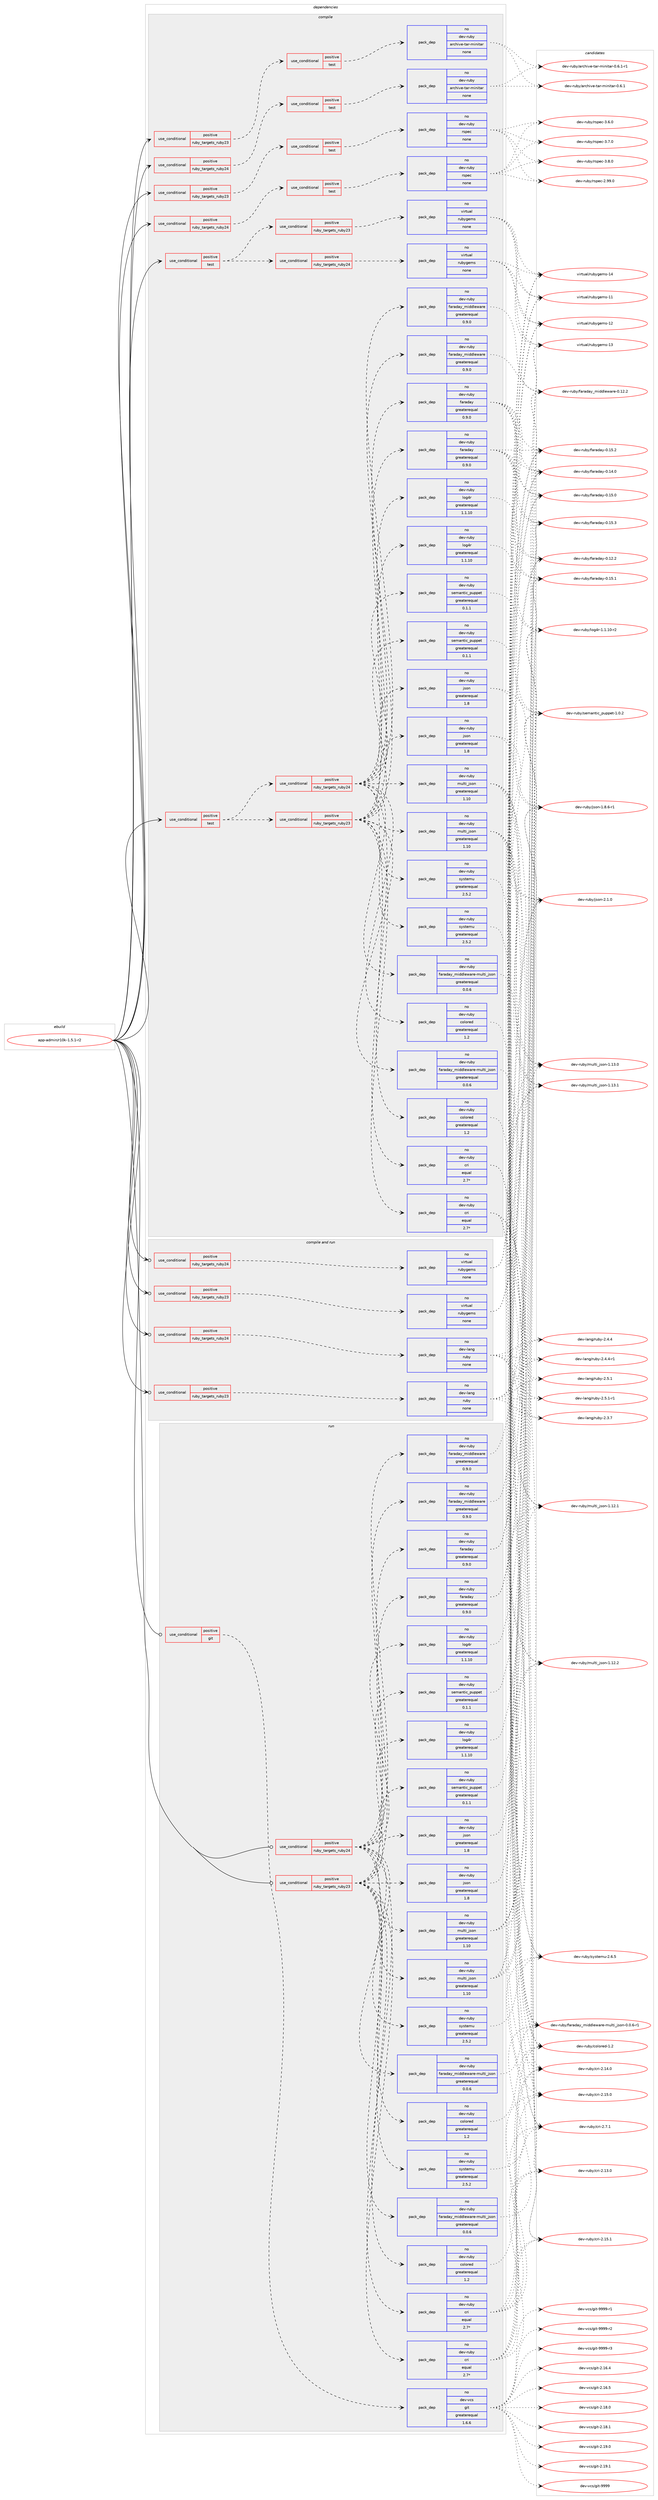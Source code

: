 digraph prolog {

# *************
# Graph options
# *************

newrank=true;
concentrate=true;
compound=true;
graph [rankdir=LR,fontname=Helvetica,fontsize=10,ranksep=1.5];#, ranksep=2.5, nodesep=0.2];
edge  [arrowhead=vee];
node  [fontname=Helvetica,fontsize=10];

# **********
# The ebuild
# **********

subgraph cluster_leftcol {
color=gray;
rank=same;
label=<<i>ebuild</i>>;
id [label="app-admin/r10k-1.5.1-r2", color=red, width=4, href="../app-admin/r10k-1.5.1-r2.svg"];
}

# ****************
# The dependencies
# ****************

subgraph cluster_midcol {
color=gray;
label=<<i>dependencies</i>>;
subgraph cluster_compile {
fillcolor="#eeeeee";
style=filled;
label=<<i>compile</i>>;
subgraph cond671 {
dependency2697 [label=<<TABLE BORDER="0" CELLBORDER="1" CELLSPACING="0" CELLPADDING="4"><TR><TD ROWSPAN="3" CELLPADDING="10">use_conditional</TD></TR><TR><TD>positive</TD></TR><TR><TD>ruby_targets_ruby23</TD></TR></TABLE>>, shape=none, color=red];
subgraph cond672 {
dependency2698 [label=<<TABLE BORDER="0" CELLBORDER="1" CELLSPACING="0" CELLPADDING="4"><TR><TD ROWSPAN="3" CELLPADDING="10">use_conditional</TD></TR><TR><TD>positive</TD></TR><TR><TD>test</TD></TR></TABLE>>, shape=none, color=red];
subgraph pack1952 {
dependency2699 [label=<<TABLE BORDER="0" CELLBORDER="1" CELLSPACING="0" CELLPADDING="4" WIDTH="220"><TR><TD ROWSPAN="6" CELLPADDING="30">pack_dep</TD></TR><TR><TD WIDTH="110">no</TD></TR><TR><TD>dev-ruby</TD></TR><TR><TD>archive-tar-minitar</TD></TR><TR><TD>none</TD></TR><TR><TD></TD></TR></TABLE>>, shape=none, color=blue];
}
dependency2698:e -> dependency2699:w [weight=20,style="dashed",arrowhead="vee"];
}
dependency2697:e -> dependency2698:w [weight=20,style="dashed",arrowhead="vee"];
}
id:e -> dependency2697:w [weight=20,style="solid",arrowhead="vee"];
subgraph cond673 {
dependency2700 [label=<<TABLE BORDER="0" CELLBORDER="1" CELLSPACING="0" CELLPADDING="4"><TR><TD ROWSPAN="3" CELLPADDING="10">use_conditional</TD></TR><TR><TD>positive</TD></TR><TR><TD>ruby_targets_ruby23</TD></TR></TABLE>>, shape=none, color=red];
subgraph cond674 {
dependency2701 [label=<<TABLE BORDER="0" CELLBORDER="1" CELLSPACING="0" CELLPADDING="4"><TR><TD ROWSPAN="3" CELLPADDING="10">use_conditional</TD></TR><TR><TD>positive</TD></TR><TR><TD>test</TD></TR></TABLE>>, shape=none, color=red];
subgraph pack1953 {
dependency2702 [label=<<TABLE BORDER="0" CELLBORDER="1" CELLSPACING="0" CELLPADDING="4" WIDTH="220"><TR><TD ROWSPAN="6" CELLPADDING="30">pack_dep</TD></TR><TR><TD WIDTH="110">no</TD></TR><TR><TD>dev-ruby</TD></TR><TR><TD>rspec</TD></TR><TR><TD>none</TD></TR><TR><TD></TD></TR></TABLE>>, shape=none, color=blue];
}
dependency2701:e -> dependency2702:w [weight=20,style="dashed",arrowhead="vee"];
}
dependency2700:e -> dependency2701:w [weight=20,style="dashed",arrowhead="vee"];
}
id:e -> dependency2700:w [weight=20,style="solid",arrowhead="vee"];
subgraph cond675 {
dependency2703 [label=<<TABLE BORDER="0" CELLBORDER="1" CELLSPACING="0" CELLPADDING="4"><TR><TD ROWSPAN="3" CELLPADDING="10">use_conditional</TD></TR><TR><TD>positive</TD></TR><TR><TD>ruby_targets_ruby24</TD></TR></TABLE>>, shape=none, color=red];
subgraph cond676 {
dependency2704 [label=<<TABLE BORDER="0" CELLBORDER="1" CELLSPACING="0" CELLPADDING="4"><TR><TD ROWSPAN="3" CELLPADDING="10">use_conditional</TD></TR><TR><TD>positive</TD></TR><TR><TD>test</TD></TR></TABLE>>, shape=none, color=red];
subgraph pack1954 {
dependency2705 [label=<<TABLE BORDER="0" CELLBORDER="1" CELLSPACING="0" CELLPADDING="4" WIDTH="220"><TR><TD ROWSPAN="6" CELLPADDING="30">pack_dep</TD></TR><TR><TD WIDTH="110">no</TD></TR><TR><TD>dev-ruby</TD></TR><TR><TD>archive-tar-minitar</TD></TR><TR><TD>none</TD></TR><TR><TD></TD></TR></TABLE>>, shape=none, color=blue];
}
dependency2704:e -> dependency2705:w [weight=20,style="dashed",arrowhead="vee"];
}
dependency2703:e -> dependency2704:w [weight=20,style="dashed",arrowhead="vee"];
}
id:e -> dependency2703:w [weight=20,style="solid",arrowhead="vee"];
subgraph cond677 {
dependency2706 [label=<<TABLE BORDER="0" CELLBORDER="1" CELLSPACING="0" CELLPADDING="4"><TR><TD ROWSPAN="3" CELLPADDING="10">use_conditional</TD></TR><TR><TD>positive</TD></TR><TR><TD>ruby_targets_ruby24</TD></TR></TABLE>>, shape=none, color=red];
subgraph cond678 {
dependency2707 [label=<<TABLE BORDER="0" CELLBORDER="1" CELLSPACING="0" CELLPADDING="4"><TR><TD ROWSPAN="3" CELLPADDING="10">use_conditional</TD></TR><TR><TD>positive</TD></TR><TR><TD>test</TD></TR></TABLE>>, shape=none, color=red];
subgraph pack1955 {
dependency2708 [label=<<TABLE BORDER="0" CELLBORDER="1" CELLSPACING="0" CELLPADDING="4" WIDTH="220"><TR><TD ROWSPAN="6" CELLPADDING="30">pack_dep</TD></TR><TR><TD WIDTH="110">no</TD></TR><TR><TD>dev-ruby</TD></TR><TR><TD>rspec</TD></TR><TR><TD>none</TD></TR><TR><TD></TD></TR></TABLE>>, shape=none, color=blue];
}
dependency2707:e -> dependency2708:w [weight=20,style="dashed",arrowhead="vee"];
}
dependency2706:e -> dependency2707:w [weight=20,style="dashed",arrowhead="vee"];
}
id:e -> dependency2706:w [weight=20,style="solid",arrowhead="vee"];
subgraph cond679 {
dependency2709 [label=<<TABLE BORDER="0" CELLBORDER="1" CELLSPACING="0" CELLPADDING="4"><TR><TD ROWSPAN="3" CELLPADDING="10">use_conditional</TD></TR><TR><TD>positive</TD></TR><TR><TD>test</TD></TR></TABLE>>, shape=none, color=red];
subgraph cond680 {
dependency2710 [label=<<TABLE BORDER="0" CELLBORDER="1" CELLSPACING="0" CELLPADDING="4"><TR><TD ROWSPAN="3" CELLPADDING="10">use_conditional</TD></TR><TR><TD>positive</TD></TR><TR><TD>ruby_targets_ruby23</TD></TR></TABLE>>, shape=none, color=red];
subgraph pack1956 {
dependency2711 [label=<<TABLE BORDER="0" CELLBORDER="1" CELLSPACING="0" CELLPADDING="4" WIDTH="220"><TR><TD ROWSPAN="6" CELLPADDING="30">pack_dep</TD></TR><TR><TD WIDTH="110">no</TD></TR><TR><TD>dev-ruby</TD></TR><TR><TD>colored</TD></TR><TR><TD>greaterequal</TD></TR><TR><TD>1.2</TD></TR></TABLE>>, shape=none, color=blue];
}
dependency2710:e -> dependency2711:w [weight=20,style="dashed",arrowhead="vee"];
subgraph pack1957 {
dependency2712 [label=<<TABLE BORDER="0" CELLBORDER="1" CELLSPACING="0" CELLPADDING="4" WIDTH="220"><TR><TD ROWSPAN="6" CELLPADDING="30">pack_dep</TD></TR><TR><TD WIDTH="110">no</TD></TR><TR><TD>dev-ruby</TD></TR><TR><TD>cri</TD></TR><TR><TD>equal</TD></TR><TR><TD>2.7*</TD></TR></TABLE>>, shape=none, color=blue];
}
dependency2710:e -> dependency2712:w [weight=20,style="dashed",arrowhead="vee"];
subgraph pack1958 {
dependency2713 [label=<<TABLE BORDER="0" CELLBORDER="1" CELLSPACING="0" CELLPADDING="4" WIDTH="220"><TR><TD ROWSPAN="6" CELLPADDING="30">pack_dep</TD></TR><TR><TD WIDTH="110">no</TD></TR><TR><TD>dev-ruby</TD></TR><TR><TD>systemu</TD></TR><TR><TD>greaterequal</TD></TR><TR><TD>2.5.2</TD></TR></TABLE>>, shape=none, color=blue];
}
dependency2710:e -> dependency2713:w [weight=20,style="dashed",arrowhead="vee"];
subgraph pack1959 {
dependency2714 [label=<<TABLE BORDER="0" CELLBORDER="1" CELLSPACING="0" CELLPADDING="4" WIDTH="220"><TR><TD ROWSPAN="6" CELLPADDING="30">pack_dep</TD></TR><TR><TD WIDTH="110">no</TD></TR><TR><TD>dev-ruby</TD></TR><TR><TD>log4r</TD></TR><TR><TD>greaterequal</TD></TR><TR><TD>1.1.10</TD></TR></TABLE>>, shape=none, color=blue];
}
dependency2710:e -> dependency2714:w [weight=20,style="dashed",arrowhead="vee"];
subgraph pack1960 {
dependency2715 [label=<<TABLE BORDER="0" CELLBORDER="1" CELLSPACING="0" CELLPADDING="4" WIDTH="220"><TR><TD ROWSPAN="6" CELLPADDING="30">pack_dep</TD></TR><TR><TD WIDTH="110">no</TD></TR><TR><TD>dev-ruby</TD></TR><TR><TD>faraday</TD></TR><TR><TD>greaterequal</TD></TR><TR><TD>0.9.0</TD></TR></TABLE>>, shape=none, color=blue];
}
dependency2710:e -> dependency2715:w [weight=20,style="dashed",arrowhead="vee"];
subgraph pack1961 {
dependency2716 [label=<<TABLE BORDER="0" CELLBORDER="1" CELLSPACING="0" CELLPADDING="4" WIDTH="220"><TR><TD ROWSPAN="6" CELLPADDING="30">pack_dep</TD></TR><TR><TD WIDTH="110">no</TD></TR><TR><TD>dev-ruby</TD></TR><TR><TD>faraday_middleware</TD></TR><TR><TD>greaterequal</TD></TR><TR><TD>0.9.0</TD></TR></TABLE>>, shape=none, color=blue];
}
dependency2710:e -> dependency2716:w [weight=20,style="dashed",arrowhead="vee"];
subgraph pack1962 {
dependency2717 [label=<<TABLE BORDER="0" CELLBORDER="1" CELLSPACING="0" CELLPADDING="4" WIDTH="220"><TR><TD ROWSPAN="6" CELLPADDING="30">pack_dep</TD></TR><TR><TD WIDTH="110">no</TD></TR><TR><TD>dev-ruby</TD></TR><TR><TD>faraday_middleware-multi_json</TD></TR><TR><TD>greaterequal</TD></TR><TR><TD>0.0.6</TD></TR></TABLE>>, shape=none, color=blue];
}
dependency2710:e -> dependency2717:w [weight=20,style="dashed",arrowhead="vee"];
subgraph pack1963 {
dependency2718 [label=<<TABLE BORDER="0" CELLBORDER="1" CELLSPACING="0" CELLPADDING="4" WIDTH="220"><TR><TD ROWSPAN="6" CELLPADDING="30">pack_dep</TD></TR><TR><TD WIDTH="110">no</TD></TR><TR><TD>dev-ruby</TD></TR><TR><TD>multi_json</TD></TR><TR><TD>greaterequal</TD></TR><TR><TD>1.10</TD></TR></TABLE>>, shape=none, color=blue];
}
dependency2710:e -> dependency2718:w [weight=20,style="dashed",arrowhead="vee"];
subgraph pack1964 {
dependency2719 [label=<<TABLE BORDER="0" CELLBORDER="1" CELLSPACING="0" CELLPADDING="4" WIDTH="220"><TR><TD ROWSPAN="6" CELLPADDING="30">pack_dep</TD></TR><TR><TD WIDTH="110">no</TD></TR><TR><TD>dev-ruby</TD></TR><TR><TD>semantic_puppet</TD></TR><TR><TD>greaterequal</TD></TR><TR><TD>0.1.1</TD></TR></TABLE>>, shape=none, color=blue];
}
dependency2710:e -> dependency2719:w [weight=20,style="dashed",arrowhead="vee"];
subgraph pack1965 {
dependency2720 [label=<<TABLE BORDER="0" CELLBORDER="1" CELLSPACING="0" CELLPADDING="4" WIDTH="220"><TR><TD ROWSPAN="6" CELLPADDING="30">pack_dep</TD></TR><TR><TD WIDTH="110">no</TD></TR><TR><TD>dev-ruby</TD></TR><TR><TD>json</TD></TR><TR><TD>greaterequal</TD></TR><TR><TD>1.8</TD></TR></TABLE>>, shape=none, color=blue];
}
dependency2710:e -> dependency2720:w [weight=20,style="dashed",arrowhead="vee"];
}
dependency2709:e -> dependency2710:w [weight=20,style="dashed",arrowhead="vee"];
subgraph cond681 {
dependency2721 [label=<<TABLE BORDER="0" CELLBORDER="1" CELLSPACING="0" CELLPADDING="4"><TR><TD ROWSPAN="3" CELLPADDING="10">use_conditional</TD></TR><TR><TD>positive</TD></TR><TR><TD>ruby_targets_ruby24</TD></TR></TABLE>>, shape=none, color=red];
subgraph pack1966 {
dependency2722 [label=<<TABLE BORDER="0" CELLBORDER="1" CELLSPACING="0" CELLPADDING="4" WIDTH="220"><TR><TD ROWSPAN="6" CELLPADDING="30">pack_dep</TD></TR><TR><TD WIDTH="110">no</TD></TR><TR><TD>dev-ruby</TD></TR><TR><TD>colored</TD></TR><TR><TD>greaterequal</TD></TR><TR><TD>1.2</TD></TR></TABLE>>, shape=none, color=blue];
}
dependency2721:e -> dependency2722:w [weight=20,style="dashed",arrowhead="vee"];
subgraph pack1967 {
dependency2723 [label=<<TABLE BORDER="0" CELLBORDER="1" CELLSPACING="0" CELLPADDING="4" WIDTH="220"><TR><TD ROWSPAN="6" CELLPADDING="30">pack_dep</TD></TR><TR><TD WIDTH="110">no</TD></TR><TR><TD>dev-ruby</TD></TR><TR><TD>cri</TD></TR><TR><TD>equal</TD></TR><TR><TD>2.7*</TD></TR></TABLE>>, shape=none, color=blue];
}
dependency2721:e -> dependency2723:w [weight=20,style="dashed",arrowhead="vee"];
subgraph pack1968 {
dependency2724 [label=<<TABLE BORDER="0" CELLBORDER="1" CELLSPACING="0" CELLPADDING="4" WIDTH="220"><TR><TD ROWSPAN="6" CELLPADDING="30">pack_dep</TD></TR><TR><TD WIDTH="110">no</TD></TR><TR><TD>dev-ruby</TD></TR><TR><TD>systemu</TD></TR><TR><TD>greaterequal</TD></TR><TR><TD>2.5.2</TD></TR></TABLE>>, shape=none, color=blue];
}
dependency2721:e -> dependency2724:w [weight=20,style="dashed",arrowhead="vee"];
subgraph pack1969 {
dependency2725 [label=<<TABLE BORDER="0" CELLBORDER="1" CELLSPACING="0" CELLPADDING="4" WIDTH="220"><TR><TD ROWSPAN="6" CELLPADDING="30">pack_dep</TD></TR><TR><TD WIDTH="110">no</TD></TR><TR><TD>dev-ruby</TD></TR><TR><TD>log4r</TD></TR><TR><TD>greaterequal</TD></TR><TR><TD>1.1.10</TD></TR></TABLE>>, shape=none, color=blue];
}
dependency2721:e -> dependency2725:w [weight=20,style="dashed",arrowhead="vee"];
subgraph pack1970 {
dependency2726 [label=<<TABLE BORDER="0" CELLBORDER="1" CELLSPACING="0" CELLPADDING="4" WIDTH="220"><TR><TD ROWSPAN="6" CELLPADDING="30">pack_dep</TD></TR><TR><TD WIDTH="110">no</TD></TR><TR><TD>dev-ruby</TD></TR><TR><TD>faraday</TD></TR><TR><TD>greaterequal</TD></TR><TR><TD>0.9.0</TD></TR></TABLE>>, shape=none, color=blue];
}
dependency2721:e -> dependency2726:w [weight=20,style="dashed",arrowhead="vee"];
subgraph pack1971 {
dependency2727 [label=<<TABLE BORDER="0" CELLBORDER="1" CELLSPACING="0" CELLPADDING="4" WIDTH="220"><TR><TD ROWSPAN="6" CELLPADDING="30">pack_dep</TD></TR><TR><TD WIDTH="110">no</TD></TR><TR><TD>dev-ruby</TD></TR><TR><TD>faraday_middleware</TD></TR><TR><TD>greaterequal</TD></TR><TR><TD>0.9.0</TD></TR></TABLE>>, shape=none, color=blue];
}
dependency2721:e -> dependency2727:w [weight=20,style="dashed",arrowhead="vee"];
subgraph pack1972 {
dependency2728 [label=<<TABLE BORDER="0" CELLBORDER="1" CELLSPACING="0" CELLPADDING="4" WIDTH="220"><TR><TD ROWSPAN="6" CELLPADDING="30">pack_dep</TD></TR><TR><TD WIDTH="110">no</TD></TR><TR><TD>dev-ruby</TD></TR><TR><TD>faraday_middleware-multi_json</TD></TR><TR><TD>greaterequal</TD></TR><TR><TD>0.0.6</TD></TR></TABLE>>, shape=none, color=blue];
}
dependency2721:e -> dependency2728:w [weight=20,style="dashed",arrowhead="vee"];
subgraph pack1973 {
dependency2729 [label=<<TABLE BORDER="0" CELLBORDER="1" CELLSPACING="0" CELLPADDING="4" WIDTH="220"><TR><TD ROWSPAN="6" CELLPADDING="30">pack_dep</TD></TR><TR><TD WIDTH="110">no</TD></TR><TR><TD>dev-ruby</TD></TR><TR><TD>multi_json</TD></TR><TR><TD>greaterequal</TD></TR><TR><TD>1.10</TD></TR></TABLE>>, shape=none, color=blue];
}
dependency2721:e -> dependency2729:w [weight=20,style="dashed",arrowhead="vee"];
subgraph pack1974 {
dependency2730 [label=<<TABLE BORDER="0" CELLBORDER="1" CELLSPACING="0" CELLPADDING="4" WIDTH="220"><TR><TD ROWSPAN="6" CELLPADDING="30">pack_dep</TD></TR><TR><TD WIDTH="110">no</TD></TR><TR><TD>dev-ruby</TD></TR><TR><TD>semantic_puppet</TD></TR><TR><TD>greaterequal</TD></TR><TR><TD>0.1.1</TD></TR></TABLE>>, shape=none, color=blue];
}
dependency2721:e -> dependency2730:w [weight=20,style="dashed",arrowhead="vee"];
subgraph pack1975 {
dependency2731 [label=<<TABLE BORDER="0" CELLBORDER="1" CELLSPACING="0" CELLPADDING="4" WIDTH="220"><TR><TD ROWSPAN="6" CELLPADDING="30">pack_dep</TD></TR><TR><TD WIDTH="110">no</TD></TR><TR><TD>dev-ruby</TD></TR><TR><TD>json</TD></TR><TR><TD>greaterequal</TD></TR><TR><TD>1.8</TD></TR></TABLE>>, shape=none, color=blue];
}
dependency2721:e -> dependency2731:w [weight=20,style="dashed",arrowhead="vee"];
}
dependency2709:e -> dependency2721:w [weight=20,style="dashed",arrowhead="vee"];
}
id:e -> dependency2709:w [weight=20,style="solid",arrowhead="vee"];
subgraph cond682 {
dependency2732 [label=<<TABLE BORDER="0" CELLBORDER="1" CELLSPACING="0" CELLPADDING="4"><TR><TD ROWSPAN="3" CELLPADDING="10">use_conditional</TD></TR><TR><TD>positive</TD></TR><TR><TD>test</TD></TR></TABLE>>, shape=none, color=red];
subgraph cond683 {
dependency2733 [label=<<TABLE BORDER="0" CELLBORDER="1" CELLSPACING="0" CELLPADDING="4"><TR><TD ROWSPAN="3" CELLPADDING="10">use_conditional</TD></TR><TR><TD>positive</TD></TR><TR><TD>ruby_targets_ruby23</TD></TR></TABLE>>, shape=none, color=red];
subgraph pack1976 {
dependency2734 [label=<<TABLE BORDER="0" CELLBORDER="1" CELLSPACING="0" CELLPADDING="4" WIDTH="220"><TR><TD ROWSPAN="6" CELLPADDING="30">pack_dep</TD></TR><TR><TD WIDTH="110">no</TD></TR><TR><TD>virtual</TD></TR><TR><TD>rubygems</TD></TR><TR><TD>none</TD></TR><TR><TD></TD></TR></TABLE>>, shape=none, color=blue];
}
dependency2733:e -> dependency2734:w [weight=20,style="dashed",arrowhead="vee"];
}
dependency2732:e -> dependency2733:w [weight=20,style="dashed",arrowhead="vee"];
subgraph cond684 {
dependency2735 [label=<<TABLE BORDER="0" CELLBORDER="1" CELLSPACING="0" CELLPADDING="4"><TR><TD ROWSPAN="3" CELLPADDING="10">use_conditional</TD></TR><TR><TD>positive</TD></TR><TR><TD>ruby_targets_ruby24</TD></TR></TABLE>>, shape=none, color=red];
subgraph pack1977 {
dependency2736 [label=<<TABLE BORDER="0" CELLBORDER="1" CELLSPACING="0" CELLPADDING="4" WIDTH="220"><TR><TD ROWSPAN="6" CELLPADDING="30">pack_dep</TD></TR><TR><TD WIDTH="110">no</TD></TR><TR><TD>virtual</TD></TR><TR><TD>rubygems</TD></TR><TR><TD>none</TD></TR><TR><TD></TD></TR></TABLE>>, shape=none, color=blue];
}
dependency2735:e -> dependency2736:w [weight=20,style="dashed",arrowhead="vee"];
}
dependency2732:e -> dependency2735:w [weight=20,style="dashed",arrowhead="vee"];
}
id:e -> dependency2732:w [weight=20,style="solid",arrowhead="vee"];
}
subgraph cluster_compileandrun {
fillcolor="#eeeeee";
style=filled;
label=<<i>compile and run</i>>;
subgraph cond685 {
dependency2737 [label=<<TABLE BORDER="0" CELLBORDER="1" CELLSPACING="0" CELLPADDING="4"><TR><TD ROWSPAN="3" CELLPADDING="10">use_conditional</TD></TR><TR><TD>positive</TD></TR><TR><TD>ruby_targets_ruby23</TD></TR></TABLE>>, shape=none, color=red];
subgraph pack1978 {
dependency2738 [label=<<TABLE BORDER="0" CELLBORDER="1" CELLSPACING="0" CELLPADDING="4" WIDTH="220"><TR><TD ROWSPAN="6" CELLPADDING="30">pack_dep</TD></TR><TR><TD WIDTH="110">no</TD></TR><TR><TD>dev-lang</TD></TR><TR><TD>ruby</TD></TR><TR><TD>none</TD></TR><TR><TD></TD></TR></TABLE>>, shape=none, color=blue];
}
dependency2737:e -> dependency2738:w [weight=20,style="dashed",arrowhead="vee"];
}
id:e -> dependency2737:w [weight=20,style="solid",arrowhead="odotvee"];
subgraph cond686 {
dependency2739 [label=<<TABLE BORDER="0" CELLBORDER="1" CELLSPACING="0" CELLPADDING="4"><TR><TD ROWSPAN="3" CELLPADDING="10">use_conditional</TD></TR><TR><TD>positive</TD></TR><TR><TD>ruby_targets_ruby23</TD></TR></TABLE>>, shape=none, color=red];
subgraph pack1979 {
dependency2740 [label=<<TABLE BORDER="0" CELLBORDER="1" CELLSPACING="0" CELLPADDING="4" WIDTH="220"><TR><TD ROWSPAN="6" CELLPADDING="30">pack_dep</TD></TR><TR><TD WIDTH="110">no</TD></TR><TR><TD>virtual</TD></TR><TR><TD>rubygems</TD></TR><TR><TD>none</TD></TR><TR><TD></TD></TR></TABLE>>, shape=none, color=blue];
}
dependency2739:e -> dependency2740:w [weight=20,style="dashed",arrowhead="vee"];
}
id:e -> dependency2739:w [weight=20,style="solid",arrowhead="odotvee"];
subgraph cond687 {
dependency2741 [label=<<TABLE BORDER="0" CELLBORDER="1" CELLSPACING="0" CELLPADDING="4"><TR><TD ROWSPAN="3" CELLPADDING="10">use_conditional</TD></TR><TR><TD>positive</TD></TR><TR><TD>ruby_targets_ruby24</TD></TR></TABLE>>, shape=none, color=red];
subgraph pack1980 {
dependency2742 [label=<<TABLE BORDER="0" CELLBORDER="1" CELLSPACING="0" CELLPADDING="4" WIDTH="220"><TR><TD ROWSPAN="6" CELLPADDING="30">pack_dep</TD></TR><TR><TD WIDTH="110">no</TD></TR><TR><TD>dev-lang</TD></TR><TR><TD>ruby</TD></TR><TR><TD>none</TD></TR><TR><TD></TD></TR></TABLE>>, shape=none, color=blue];
}
dependency2741:e -> dependency2742:w [weight=20,style="dashed",arrowhead="vee"];
}
id:e -> dependency2741:w [weight=20,style="solid",arrowhead="odotvee"];
subgraph cond688 {
dependency2743 [label=<<TABLE BORDER="0" CELLBORDER="1" CELLSPACING="0" CELLPADDING="4"><TR><TD ROWSPAN="3" CELLPADDING="10">use_conditional</TD></TR><TR><TD>positive</TD></TR><TR><TD>ruby_targets_ruby24</TD></TR></TABLE>>, shape=none, color=red];
subgraph pack1981 {
dependency2744 [label=<<TABLE BORDER="0" CELLBORDER="1" CELLSPACING="0" CELLPADDING="4" WIDTH="220"><TR><TD ROWSPAN="6" CELLPADDING="30">pack_dep</TD></TR><TR><TD WIDTH="110">no</TD></TR><TR><TD>virtual</TD></TR><TR><TD>rubygems</TD></TR><TR><TD>none</TD></TR><TR><TD></TD></TR></TABLE>>, shape=none, color=blue];
}
dependency2743:e -> dependency2744:w [weight=20,style="dashed",arrowhead="vee"];
}
id:e -> dependency2743:w [weight=20,style="solid",arrowhead="odotvee"];
}
subgraph cluster_run {
fillcolor="#eeeeee";
style=filled;
label=<<i>run</i>>;
subgraph cond689 {
dependency2745 [label=<<TABLE BORDER="0" CELLBORDER="1" CELLSPACING="0" CELLPADDING="4"><TR><TD ROWSPAN="3" CELLPADDING="10">use_conditional</TD></TR><TR><TD>positive</TD></TR><TR><TD>git</TD></TR></TABLE>>, shape=none, color=red];
subgraph pack1982 {
dependency2746 [label=<<TABLE BORDER="0" CELLBORDER="1" CELLSPACING="0" CELLPADDING="4" WIDTH="220"><TR><TD ROWSPAN="6" CELLPADDING="30">pack_dep</TD></TR><TR><TD WIDTH="110">no</TD></TR><TR><TD>dev-vcs</TD></TR><TR><TD>git</TD></TR><TR><TD>greaterequal</TD></TR><TR><TD>1.6.6</TD></TR></TABLE>>, shape=none, color=blue];
}
dependency2745:e -> dependency2746:w [weight=20,style="dashed",arrowhead="vee"];
}
id:e -> dependency2745:w [weight=20,style="solid",arrowhead="odot"];
subgraph cond690 {
dependency2747 [label=<<TABLE BORDER="0" CELLBORDER="1" CELLSPACING="0" CELLPADDING="4"><TR><TD ROWSPAN="3" CELLPADDING="10">use_conditional</TD></TR><TR><TD>positive</TD></TR><TR><TD>ruby_targets_ruby23</TD></TR></TABLE>>, shape=none, color=red];
subgraph pack1983 {
dependency2748 [label=<<TABLE BORDER="0" CELLBORDER="1" CELLSPACING="0" CELLPADDING="4" WIDTH="220"><TR><TD ROWSPAN="6" CELLPADDING="30">pack_dep</TD></TR><TR><TD WIDTH="110">no</TD></TR><TR><TD>dev-ruby</TD></TR><TR><TD>colored</TD></TR><TR><TD>greaterequal</TD></TR><TR><TD>1.2</TD></TR></TABLE>>, shape=none, color=blue];
}
dependency2747:e -> dependency2748:w [weight=20,style="dashed",arrowhead="vee"];
subgraph pack1984 {
dependency2749 [label=<<TABLE BORDER="0" CELLBORDER="1" CELLSPACING="0" CELLPADDING="4" WIDTH="220"><TR><TD ROWSPAN="6" CELLPADDING="30">pack_dep</TD></TR><TR><TD WIDTH="110">no</TD></TR><TR><TD>dev-ruby</TD></TR><TR><TD>cri</TD></TR><TR><TD>equal</TD></TR><TR><TD>2.7*</TD></TR></TABLE>>, shape=none, color=blue];
}
dependency2747:e -> dependency2749:w [weight=20,style="dashed",arrowhead="vee"];
subgraph pack1985 {
dependency2750 [label=<<TABLE BORDER="0" CELLBORDER="1" CELLSPACING="0" CELLPADDING="4" WIDTH="220"><TR><TD ROWSPAN="6" CELLPADDING="30">pack_dep</TD></TR><TR><TD WIDTH="110">no</TD></TR><TR><TD>dev-ruby</TD></TR><TR><TD>systemu</TD></TR><TR><TD>greaterequal</TD></TR><TR><TD>2.5.2</TD></TR></TABLE>>, shape=none, color=blue];
}
dependency2747:e -> dependency2750:w [weight=20,style="dashed",arrowhead="vee"];
subgraph pack1986 {
dependency2751 [label=<<TABLE BORDER="0" CELLBORDER="1" CELLSPACING="0" CELLPADDING="4" WIDTH="220"><TR><TD ROWSPAN="6" CELLPADDING="30">pack_dep</TD></TR><TR><TD WIDTH="110">no</TD></TR><TR><TD>dev-ruby</TD></TR><TR><TD>log4r</TD></TR><TR><TD>greaterequal</TD></TR><TR><TD>1.1.10</TD></TR></TABLE>>, shape=none, color=blue];
}
dependency2747:e -> dependency2751:w [weight=20,style="dashed",arrowhead="vee"];
subgraph pack1987 {
dependency2752 [label=<<TABLE BORDER="0" CELLBORDER="1" CELLSPACING="0" CELLPADDING="4" WIDTH="220"><TR><TD ROWSPAN="6" CELLPADDING="30">pack_dep</TD></TR><TR><TD WIDTH="110">no</TD></TR><TR><TD>dev-ruby</TD></TR><TR><TD>faraday</TD></TR><TR><TD>greaterequal</TD></TR><TR><TD>0.9.0</TD></TR></TABLE>>, shape=none, color=blue];
}
dependency2747:e -> dependency2752:w [weight=20,style="dashed",arrowhead="vee"];
subgraph pack1988 {
dependency2753 [label=<<TABLE BORDER="0" CELLBORDER="1" CELLSPACING="0" CELLPADDING="4" WIDTH="220"><TR><TD ROWSPAN="6" CELLPADDING="30">pack_dep</TD></TR><TR><TD WIDTH="110">no</TD></TR><TR><TD>dev-ruby</TD></TR><TR><TD>faraday_middleware</TD></TR><TR><TD>greaterequal</TD></TR><TR><TD>0.9.0</TD></TR></TABLE>>, shape=none, color=blue];
}
dependency2747:e -> dependency2753:w [weight=20,style="dashed",arrowhead="vee"];
subgraph pack1989 {
dependency2754 [label=<<TABLE BORDER="0" CELLBORDER="1" CELLSPACING="0" CELLPADDING="4" WIDTH="220"><TR><TD ROWSPAN="6" CELLPADDING="30">pack_dep</TD></TR><TR><TD WIDTH="110">no</TD></TR><TR><TD>dev-ruby</TD></TR><TR><TD>faraday_middleware-multi_json</TD></TR><TR><TD>greaterequal</TD></TR><TR><TD>0.0.6</TD></TR></TABLE>>, shape=none, color=blue];
}
dependency2747:e -> dependency2754:w [weight=20,style="dashed",arrowhead="vee"];
subgraph pack1990 {
dependency2755 [label=<<TABLE BORDER="0" CELLBORDER="1" CELLSPACING="0" CELLPADDING="4" WIDTH="220"><TR><TD ROWSPAN="6" CELLPADDING="30">pack_dep</TD></TR><TR><TD WIDTH="110">no</TD></TR><TR><TD>dev-ruby</TD></TR><TR><TD>multi_json</TD></TR><TR><TD>greaterequal</TD></TR><TR><TD>1.10</TD></TR></TABLE>>, shape=none, color=blue];
}
dependency2747:e -> dependency2755:w [weight=20,style="dashed",arrowhead="vee"];
subgraph pack1991 {
dependency2756 [label=<<TABLE BORDER="0" CELLBORDER="1" CELLSPACING="0" CELLPADDING="4" WIDTH="220"><TR><TD ROWSPAN="6" CELLPADDING="30">pack_dep</TD></TR><TR><TD WIDTH="110">no</TD></TR><TR><TD>dev-ruby</TD></TR><TR><TD>semantic_puppet</TD></TR><TR><TD>greaterequal</TD></TR><TR><TD>0.1.1</TD></TR></TABLE>>, shape=none, color=blue];
}
dependency2747:e -> dependency2756:w [weight=20,style="dashed",arrowhead="vee"];
subgraph pack1992 {
dependency2757 [label=<<TABLE BORDER="0" CELLBORDER="1" CELLSPACING="0" CELLPADDING="4" WIDTH="220"><TR><TD ROWSPAN="6" CELLPADDING="30">pack_dep</TD></TR><TR><TD WIDTH="110">no</TD></TR><TR><TD>dev-ruby</TD></TR><TR><TD>json</TD></TR><TR><TD>greaterequal</TD></TR><TR><TD>1.8</TD></TR></TABLE>>, shape=none, color=blue];
}
dependency2747:e -> dependency2757:w [weight=20,style="dashed",arrowhead="vee"];
}
id:e -> dependency2747:w [weight=20,style="solid",arrowhead="odot"];
subgraph cond691 {
dependency2758 [label=<<TABLE BORDER="0" CELLBORDER="1" CELLSPACING="0" CELLPADDING="4"><TR><TD ROWSPAN="3" CELLPADDING="10">use_conditional</TD></TR><TR><TD>positive</TD></TR><TR><TD>ruby_targets_ruby24</TD></TR></TABLE>>, shape=none, color=red];
subgraph pack1993 {
dependency2759 [label=<<TABLE BORDER="0" CELLBORDER="1" CELLSPACING="0" CELLPADDING="4" WIDTH="220"><TR><TD ROWSPAN="6" CELLPADDING="30">pack_dep</TD></TR><TR><TD WIDTH="110">no</TD></TR><TR><TD>dev-ruby</TD></TR><TR><TD>colored</TD></TR><TR><TD>greaterequal</TD></TR><TR><TD>1.2</TD></TR></TABLE>>, shape=none, color=blue];
}
dependency2758:e -> dependency2759:w [weight=20,style="dashed",arrowhead="vee"];
subgraph pack1994 {
dependency2760 [label=<<TABLE BORDER="0" CELLBORDER="1" CELLSPACING="0" CELLPADDING="4" WIDTH="220"><TR><TD ROWSPAN="6" CELLPADDING="30">pack_dep</TD></TR><TR><TD WIDTH="110">no</TD></TR><TR><TD>dev-ruby</TD></TR><TR><TD>cri</TD></TR><TR><TD>equal</TD></TR><TR><TD>2.7*</TD></TR></TABLE>>, shape=none, color=blue];
}
dependency2758:e -> dependency2760:w [weight=20,style="dashed",arrowhead="vee"];
subgraph pack1995 {
dependency2761 [label=<<TABLE BORDER="0" CELLBORDER="1" CELLSPACING="0" CELLPADDING="4" WIDTH="220"><TR><TD ROWSPAN="6" CELLPADDING="30">pack_dep</TD></TR><TR><TD WIDTH="110">no</TD></TR><TR><TD>dev-ruby</TD></TR><TR><TD>systemu</TD></TR><TR><TD>greaterequal</TD></TR><TR><TD>2.5.2</TD></TR></TABLE>>, shape=none, color=blue];
}
dependency2758:e -> dependency2761:w [weight=20,style="dashed",arrowhead="vee"];
subgraph pack1996 {
dependency2762 [label=<<TABLE BORDER="0" CELLBORDER="1" CELLSPACING="0" CELLPADDING="4" WIDTH="220"><TR><TD ROWSPAN="6" CELLPADDING="30">pack_dep</TD></TR><TR><TD WIDTH="110">no</TD></TR><TR><TD>dev-ruby</TD></TR><TR><TD>log4r</TD></TR><TR><TD>greaterequal</TD></TR><TR><TD>1.1.10</TD></TR></TABLE>>, shape=none, color=blue];
}
dependency2758:e -> dependency2762:w [weight=20,style="dashed",arrowhead="vee"];
subgraph pack1997 {
dependency2763 [label=<<TABLE BORDER="0" CELLBORDER="1" CELLSPACING="0" CELLPADDING="4" WIDTH="220"><TR><TD ROWSPAN="6" CELLPADDING="30">pack_dep</TD></TR><TR><TD WIDTH="110">no</TD></TR><TR><TD>dev-ruby</TD></TR><TR><TD>faraday</TD></TR><TR><TD>greaterequal</TD></TR><TR><TD>0.9.0</TD></TR></TABLE>>, shape=none, color=blue];
}
dependency2758:e -> dependency2763:w [weight=20,style="dashed",arrowhead="vee"];
subgraph pack1998 {
dependency2764 [label=<<TABLE BORDER="0" CELLBORDER="1" CELLSPACING="0" CELLPADDING="4" WIDTH="220"><TR><TD ROWSPAN="6" CELLPADDING="30">pack_dep</TD></TR><TR><TD WIDTH="110">no</TD></TR><TR><TD>dev-ruby</TD></TR><TR><TD>faraday_middleware</TD></TR><TR><TD>greaterequal</TD></TR><TR><TD>0.9.0</TD></TR></TABLE>>, shape=none, color=blue];
}
dependency2758:e -> dependency2764:w [weight=20,style="dashed",arrowhead="vee"];
subgraph pack1999 {
dependency2765 [label=<<TABLE BORDER="0" CELLBORDER="1" CELLSPACING="0" CELLPADDING="4" WIDTH="220"><TR><TD ROWSPAN="6" CELLPADDING="30">pack_dep</TD></TR><TR><TD WIDTH="110">no</TD></TR><TR><TD>dev-ruby</TD></TR><TR><TD>faraday_middleware-multi_json</TD></TR><TR><TD>greaterequal</TD></TR><TR><TD>0.0.6</TD></TR></TABLE>>, shape=none, color=blue];
}
dependency2758:e -> dependency2765:w [weight=20,style="dashed",arrowhead="vee"];
subgraph pack2000 {
dependency2766 [label=<<TABLE BORDER="0" CELLBORDER="1" CELLSPACING="0" CELLPADDING="4" WIDTH="220"><TR><TD ROWSPAN="6" CELLPADDING="30">pack_dep</TD></TR><TR><TD WIDTH="110">no</TD></TR><TR><TD>dev-ruby</TD></TR><TR><TD>multi_json</TD></TR><TR><TD>greaterequal</TD></TR><TR><TD>1.10</TD></TR></TABLE>>, shape=none, color=blue];
}
dependency2758:e -> dependency2766:w [weight=20,style="dashed",arrowhead="vee"];
subgraph pack2001 {
dependency2767 [label=<<TABLE BORDER="0" CELLBORDER="1" CELLSPACING="0" CELLPADDING="4" WIDTH="220"><TR><TD ROWSPAN="6" CELLPADDING="30">pack_dep</TD></TR><TR><TD WIDTH="110">no</TD></TR><TR><TD>dev-ruby</TD></TR><TR><TD>semantic_puppet</TD></TR><TR><TD>greaterequal</TD></TR><TR><TD>0.1.1</TD></TR></TABLE>>, shape=none, color=blue];
}
dependency2758:e -> dependency2767:w [weight=20,style="dashed",arrowhead="vee"];
subgraph pack2002 {
dependency2768 [label=<<TABLE BORDER="0" CELLBORDER="1" CELLSPACING="0" CELLPADDING="4" WIDTH="220"><TR><TD ROWSPAN="6" CELLPADDING="30">pack_dep</TD></TR><TR><TD WIDTH="110">no</TD></TR><TR><TD>dev-ruby</TD></TR><TR><TD>json</TD></TR><TR><TD>greaterequal</TD></TR><TR><TD>1.8</TD></TR></TABLE>>, shape=none, color=blue];
}
dependency2758:e -> dependency2768:w [weight=20,style="dashed",arrowhead="vee"];
}
id:e -> dependency2758:w [weight=20,style="solid",arrowhead="odot"];
}
}

# **************
# The candidates
# **************

subgraph cluster_choices {
rank=same;
color=gray;
label=<<i>candidates</i>>;

subgraph choice1952 {
color=black;
nodesep=1;
choice100101118451141179812147971149910410511810145116971144510910511010511697114454846544649 [label="dev-ruby/archive-tar-minitar-0.6.1", color=red, width=4,href="../dev-ruby/archive-tar-minitar-0.6.1.svg"];
choice1001011184511411798121479711499104105118101451169711445109105110105116971144548465446494511449 [label="dev-ruby/archive-tar-minitar-0.6.1-r1", color=red, width=4,href="../dev-ruby/archive-tar-minitar-0.6.1-r1.svg"];
dependency2699:e -> choice100101118451141179812147971149910410511810145116971144510910511010511697114454846544649:w [style=dotted,weight="100"];
dependency2699:e -> choice1001011184511411798121479711499104105118101451169711445109105110105116971144548465446494511449:w [style=dotted,weight="100"];
}
subgraph choice1953 {
color=black;
nodesep=1;
choice1001011184511411798121471141151121019945504657574648 [label="dev-ruby/rspec-2.99.0", color=red, width=4,href="../dev-ruby/rspec-2.99.0.svg"];
choice10010111845114117981214711411511210199455146544648 [label="dev-ruby/rspec-3.6.0", color=red, width=4,href="../dev-ruby/rspec-3.6.0.svg"];
choice10010111845114117981214711411511210199455146554648 [label="dev-ruby/rspec-3.7.0", color=red, width=4,href="../dev-ruby/rspec-3.7.0.svg"];
choice10010111845114117981214711411511210199455146564648 [label="dev-ruby/rspec-3.8.0", color=red, width=4,href="../dev-ruby/rspec-3.8.0.svg"];
dependency2702:e -> choice1001011184511411798121471141151121019945504657574648:w [style=dotted,weight="100"];
dependency2702:e -> choice10010111845114117981214711411511210199455146544648:w [style=dotted,weight="100"];
dependency2702:e -> choice10010111845114117981214711411511210199455146554648:w [style=dotted,weight="100"];
dependency2702:e -> choice10010111845114117981214711411511210199455146564648:w [style=dotted,weight="100"];
}
subgraph choice1954 {
color=black;
nodesep=1;
choice100101118451141179812147971149910410511810145116971144510910511010511697114454846544649 [label="dev-ruby/archive-tar-minitar-0.6.1", color=red, width=4,href="../dev-ruby/archive-tar-minitar-0.6.1.svg"];
choice1001011184511411798121479711499104105118101451169711445109105110105116971144548465446494511449 [label="dev-ruby/archive-tar-minitar-0.6.1-r1", color=red, width=4,href="../dev-ruby/archive-tar-minitar-0.6.1-r1.svg"];
dependency2705:e -> choice100101118451141179812147971149910410511810145116971144510910511010511697114454846544649:w [style=dotted,weight="100"];
dependency2705:e -> choice1001011184511411798121479711499104105118101451169711445109105110105116971144548465446494511449:w [style=dotted,weight="100"];
}
subgraph choice1955 {
color=black;
nodesep=1;
choice1001011184511411798121471141151121019945504657574648 [label="dev-ruby/rspec-2.99.0", color=red, width=4,href="../dev-ruby/rspec-2.99.0.svg"];
choice10010111845114117981214711411511210199455146544648 [label="dev-ruby/rspec-3.6.0", color=red, width=4,href="../dev-ruby/rspec-3.6.0.svg"];
choice10010111845114117981214711411511210199455146554648 [label="dev-ruby/rspec-3.7.0", color=red, width=4,href="../dev-ruby/rspec-3.7.0.svg"];
choice10010111845114117981214711411511210199455146564648 [label="dev-ruby/rspec-3.8.0", color=red, width=4,href="../dev-ruby/rspec-3.8.0.svg"];
dependency2708:e -> choice1001011184511411798121471141151121019945504657574648:w [style=dotted,weight="100"];
dependency2708:e -> choice10010111845114117981214711411511210199455146544648:w [style=dotted,weight="100"];
dependency2708:e -> choice10010111845114117981214711411511210199455146554648:w [style=dotted,weight="100"];
dependency2708:e -> choice10010111845114117981214711411511210199455146564648:w [style=dotted,weight="100"];
}
subgraph choice1956 {
color=black;
nodesep=1;
choice1001011184511411798121479911110811111410110045494650 [label="dev-ruby/colored-1.2", color=red, width=4,href="../dev-ruby/colored-1.2.svg"];
dependency2711:e -> choice1001011184511411798121479911110811111410110045494650:w [style=dotted,weight="100"];
}
subgraph choice1957 {
color=black;
nodesep=1;
choice1001011184511411798121479911410545504649514648 [label="dev-ruby/cri-2.13.0", color=red, width=4,href="../dev-ruby/cri-2.13.0.svg"];
choice1001011184511411798121479911410545504649524648 [label="dev-ruby/cri-2.14.0", color=red, width=4,href="../dev-ruby/cri-2.14.0.svg"];
choice1001011184511411798121479911410545504649534648 [label="dev-ruby/cri-2.15.0", color=red, width=4,href="../dev-ruby/cri-2.15.0.svg"];
choice1001011184511411798121479911410545504649534649 [label="dev-ruby/cri-2.15.1", color=red, width=4,href="../dev-ruby/cri-2.15.1.svg"];
choice10010111845114117981214799114105455046554649 [label="dev-ruby/cri-2.7.1", color=red, width=4,href="../dev-ruby/cri-2.7.1.svg"];
dependency2712:e -> choice1001011184511411798121479911410545504649514648:w [style=dotted,weight="100"];
dependency2712:e -> choice1001011184511411798121479911410545504649524648:w [style=dotted,weight="100"];
dependency2712:e -> choice1001011184511411798121479911410545504649534648:w [style=dotted,weight="100"];
dependency2712:e -> choice1001011184511411798121479911410545504649534649:w [style=dotted,weight="100"];
dependency2712:e -> choice10010111845114117981214799114105455046554649:w [style=dotted,weight="100"];
}
subgraph choice1958 {
color=black;
nodesep=1;
choice100101118451141179812147115121115116101109117455046544653 [label="dev-ruby/systemu-2.6.5", color=red, width=4,href="../dev-ruby/systemu-2.6.5.svg"];
dependency2713:e -> choice100101118451141179812147115121115116101109117455046544653:w [style=dotted,weight="100"];
}
subgraph choice1959 {
color=black;
nodesep=1;
choice10010111845114117981214710811110352114454946494649484511450 [label="dev-ruby/log4r-1.1.10-r2", color=red, width=4,href="../dev-ruby/log4r-1.1.10-r2.svg"];
dependency2714:e -> choice10010111845114117981214710811110352114454946494649484511450:w [style=dotted,weight="100"];
}
subgraph choice1960 {
color=black;
nodesep=1;
choice10010111845114117981214710297114971009712145484649504650 [label="dev-ruby/faraday-0.12.2", color=red, width=4,href="../dev-ruby/faraday-0.12.2.svg"];
choice10010111845114117981214710297114971009712145484649524648 [label="dev-ruby/faraday-0.14.0", color=red, width=4,href="../dev-ruby/faraday-0.14.0.svg"];
choice10010111845114117981214710297114971009712145484649534648 [label="dev-ruby/faraday-0.15.0", color=red, width=4,href="../dev-ruby/faraday-0.15.0.svg"];
choice10010111845114117981214710297114971009712145484649534649 [label="dev-ruby/faraday-0.15.1", color=red, width=4,href="../dev-ruby/faraday-0.15.1.svg"];
choice10010111845114117981214710297114971009712145484649534650 [label="dev-ruby/faraday-0.15.2", color=red, width=4,href="../dev-ruby/faraday-0.15.2.svg"];
choice10010111845114117981214710297114971009712145484649534651 [label="dev-ruby/faraday-0.15.3", color=red, width=4,href="../dev-ruby/faraday-0.15.3.svg"];
dependency2715:e -> choice10010111845114117981214710297114971009712145484649504650:w [style=dotted,weight="100"];
dependency2715:e -> choice10010111845114117981214710297114971009712145484649524648:w [style=dotted,weight="100"];
dependency2715:e -> choice10010111845114117981214710297114971009712145484649534648:w [style=dotted,weight="100"];
dependency2715:e -> choice10010111845114117981214710297114971009712145484649534649:w [style=dotted,weight="100"];
dependency2715:e -> choice10010111845114117981214710297114971009712145484649534650:w [style=dotted,weight="100"];
dependency2715:e -> choice10010111845114117981214710297114971009712145484649534651:w [style=dotted,weight="100"];
}
subgraph choice1961 {
color=black;
nodesep=1;
choice100101118451141179812147102971149710097121951091051001001081011199711410145484649504650 [label="dev-ruby/faraday_middleware-0.12.2", color=red, width=4,href="../dev-ruby/faraday_middleware-0.12.2.svg"];
dependency2716:e -> choice100101118451141179812147102971149710097121951091051001001081011199711410145484649504650:w [style=dotted,weight="100"];
}
subgraph choice1962 {
color=black;
nodesep=1;
choice100101118451141179812147102971149710097121951091051001001081011199711410145109117108116105951061151111104548464846544511449 [label="dev-ruby/faraday_middleware-multi_json-0.0.6-r1", color=red, width=4,href="../dev-ruby/faraday_middleware-multi_json-0.0.6-r1.svg"];
dependency2717:e -> choice100101118451141179812147102971149710097121951091051001001081011199711410145109117108116105951061151111104548464846544511449:w [style=dotted,weight="100"];
}
subgraph choice1963 {
color=black;
nodesep=1;
choice1001011184511411798121471091171081161059510611511111045494649504649 [label="dev-ruby/multi_json-1.12.1", color=red, width=4,href="../dev-ruby/multi_json-1.12.1.svg"];
choice1001011184511411798121471091171081161059510611511111045494649504650 [label="dev-ruby/multi_json-1.12.2", color=red, width=4,href="../dev-ruby/multi_json-1.12.2.svg"];
choice1001011184511411798121471091171081161059510611511111045494649514648 [label="dev-ruby/multi_json-1.13.0", color=red, width=4,href="../dev-ruby/multi_json-1.13.0.svg"];
choice1001011184511411798121471091171081161059510611511111045494649514649 [label="dev-ruby/multi_json-1.13.1", color=red, width=4,href="../dev-ruby/multi_json-1.13.1.svg"];
dependency2718:e -> choice1001011184511411798121471091171081161059510611511111045494649504649:w [style=dotted,weight="100"];
dependency2718:e -> choice1001011184511411798121471091171081161059510611511111045494649504650:w [style=dotted,weight="100"];
dependency2718:e -> choice1001011184511411798121471091171081161059510611511111045494649514648:w [style=dotted,weight="100"];
dependency2718:e -> choice1001011184511411798121471091171081161059510611511111045494649514649:w [style=dotted,weight="100"];
}
subgraph choice1964 {
color=black;
nodesep=1;
choice100101118451141179812147115101109971101161059995112117112112101116454946484650 [label="dev-ruby/semantic_puppet-1.0.2", color=red, width=4,href="../dev-ruby/semantic_puppet-1.0.2.svg"];
dependency2719:e -> choice100101118451141179812147115101109971101161059995112117112112101116454946484650:w [style=dotted,weight="100"];
}
subgraph choice1965 {
color=black;
nodesep=1;
choice1001011184511411798121471061151111104549465646544511449 [label="dev-ruby/json-1.8.6-r1", color=red, width=4,href="../dev-ruby/json-1.8.6-r1.svg"];
choice100101118451141179812147106115111110455046494648 [label="dev-ruby/json-2.1.0", color=red, width=4,href="../dev-ruby/json-2.1.0.svg"];
dependency2720:e -> choice1001011184511411798121471061151111104549465646544511449:w [style=dotted,weight="100"];
dependency2720:e -> choice100101118451141179812147106115111110455046494648:w [style=dotted,weight="100"];
}
subgraph choice1966 {
color=black;
nodesep=1;
choice1001011184511411798121479911110811111410110045494650 [label="dev-ruby/colored-1.2", color=red, width=4,href="../dev-ruby/colored-1.2.svg"];
dependency2722:e -> choice1001011184511411798121479911110811111410110045494650:w [style=dotted,weight="100"];
}
subgraph choice1967 {
color=black;
nodesep=1;
choice1001011184511411798121479911410545504649514648 [label="dev-ruby/cri-2.13.0", color=red, width=4,href="../dev-ruby/cri-2.13.0.svg"];
choice1001011184511411798121479911410545504649524648 [label="dev-ruby/cri-2.14.0", color=red, width=4,href="../dev-ruby/cri-2.14.0.svg"];
choice1001011184511411798121479911410545504649534648 [label="dev-ruby/cri-2.15.0", color=red, width=4,href="../dev-ruby/cri-2.15.0.svg"];
choice1001011184511411798121479911410545504649534649 [label="dev-ruby/cri-2.15.1", color=red, width=4,href="../dev-ruby/cri-2.15.1.svg"];
choice10010111845114117981214799114105455046554649 [label="dev-ruby/cri-2.7.1", color=red, width=4,href="../dev-ruby/cri-2.7.1.svg"];
dependency2723:e -> choice1001011184511411798121479911410545504649514648:w [style=dotted,weight="100"];
dependency2723:e -> choice1001011184511411798121479911410545504649524648:w [style=dotted,weight="100"];
dependency2723:e -> choice1001011184511411798121479911410545504649534648:w [style=dotted,weight="100"];
dependency2723:e -> choice1001011184511411798121479911410545504649534649:w [style=dotted,weight="100"];
dependency2723:e -> choice10010111845114117981214799114105455046554649:w [style=dotted,weight="100"];
}
subgraph choice1968 {
color=black;
nodesep=1;
choice100101118451141179812147115121115116101109117455046544653 [label="dev-ruby/systemu-2.6.5", color=red, width=4,href="../dev-ruby/systemu-2.6.5.svg"];
dependency2724:e -> choice100101118451141179812147115121115116101109117455046544653:w [style=dotted,weight="100"];
}
subgraph choice1969 {
color=black;
nodesep=1;
choice10010111845114117981214710811110352114454946494649484511450 [label="dev-ruby/log4r-1.1.10-r2", color=red, width=4,href="../dev-ruby/log4r-1.1.10-r2.svg"];
dependency2725:e -> choice10010111845114117981214710811110352114454946494649484511450:w [style=dotted,weight="100"];
}
subgraph choice1970 {
color=black;
nodesep=1;
choice10010111845114117981214710297114971009712145484649504650 [label="dev-ruby/faraday-0.12.2", color=red, width=4,href="../dev-ruby/faraday-0.12.2.svg"];
choice10010111845114117981214710297114971009712145484649524648 [label="dev-ruby/faraday-0.14.0", color=red, width=4,href="../dev-ruby/faraday-0.14.0.svg"];
choice10010111845114117981214710297114971009712145484649534648 [label="dev-ruby/faraday-0.15.0", color=red, width=4,href="../dev-ruby/faraday-0.15.0.svg"];
choice10010111845114117981214710297114971009712145484649534649 [label="dev-ruby/faraday-0.15.1", color=red, width=4,href="../dev-ruby/faraday-0.15.1.svg"];
choice10010111845114117981214710297114971009712145484649534650 [label="dev-ruby/faraday-0.15.2", color=red, width=4,href="../dev-ruby/faraday-0.15.2.svg"];
choice10010111845114117981214710297114971009712145484649534651 [label="dev-ruby/faraday-0.15.3", color=red, width=4,href="../dev-ruby/faraday-0.15.3.svg"];
dependency2726:e -> choice10010111845114117981214710297114971009712145484649504650:w [style=dotted,weight="100"];
dependency2726:e -> choice10010111845114117981214710297114971009712145484649524648:w [style=dotted,weight="100"];
dependency2726:e -> choice10010111845114117981214710297114971009712145484649534648:w [style=dotted,weight="100"];
dependency2726:e -> choice10010111845114117981214710297114971009712145484649534649:w [style=dotted,weight="100"];
dependency2726:e -> choice10010111845114117981214710297114971009712145484649534650:w [style=dotted,weight="100"];
dependency2726:e -> choice10010111845114117981214710297114971009712145484649534651:w [style=dotted,weight="100"];
}
subgraph choice1971 {
color=black;
nodesep=1;
choice100101118451141179812147102971149710097121951091051001001081011199711410145484649504650 [label="dev-ruby/faraday_middleware-0.12.2", color=red, width=4,href="../dev-ruby/faraday_middleware-0.12.2.svg"];
dependency2727:e -> choice100101118451141179812147102971149710097121951091051001001081011199711410145484649504650:w [style=dotted,weight="100"];
}
subgraph choice1972 {
color=black;
nodesep=1;
choice100101118451141179812147102971149710097121951091051001001081011199711410145109117108116105951061151111104548464846544511449 [label="dev-ruby/faraday_middleware-multi_json-0.0.6-r1", color=red, width=4,href="../dev-ruby/faraday_middleware-multi_json-0.0.6-r1.svg"];
dependency2728:e -> choice100101118451141179812147102971149710097121951091051001001081011199711410145109117108116105951061151111104548464846544511449:w [style=dotted,weight="100"];
}
subgraph choice1973 {
color=black;
nodesep=1;
choice1001011184511411798121471091171081161059510611511111045494649504649 [label="dev-ruby/multi_json-1.12.1", color=red, width=4,href="../dev-ruby/multi_json-1.12.1.svg"];
choice1001011184511411798121471091171081161059510611511111045494649504650 [label="dev-ruby/multi_json-1.12.2", color=red, width=4,href="../dev-ruby/multi_json-1.12.2.svg"];
choice1001011184511411798121471091171081161059510611511111045494649514648 [label="dev-ruby/multi_json-1.13.0", color=red, width=4,href="../dev-ruby/multi_json-1.13.0.svg"];
choice1001011184511411798121471091171081161059510611511111045494649514649 [label="dev-ruby/multi_json-1.13.1", color=red, width=4,href="../dev-ruby/multi_json-1.13.1.svg"];
dependency2729:e -> choice1001011184511411798121471091171081161059510611511111045494649504649:w [style=dotted,weight="100"];
dependency2729:e -> choice1001011184511411798121471091171081161059510611511111045494649504650:w [style=dotted,weight="100"];
dependency2729:e -> choice1001011184511411798121471091171081161059510611511111045494649514648:w [style=dotted,weight="100"];
dependency2729:e -> choice1001011184511411798121471091171081161059510611511111045494649514649:w [style=dotted,weight="100"];
}
subgraph choice1974 {
color=black;
nodesep=1;
choice100101118451141179812147115101109971101161059995112117112112101116454946484650 [label="dev-ruby/semantic_puppet-1.0.2", color=red, width=4,href="../dev-ruby/semantic_puppet-1.0.2.svg"];
dependency2730:e -> choice100101118451141179812147115101109971101161059995112117112112101116454946484650:w [style=dotted,weight="100"];
}
subgraph choice1975 {
color=black;
nodesep=1;
choice1001011184511411798121471061151111104549465646544511449 [label="dev-ruby/json-1.8.6-r1", color=red, width=4,href="../dev-ruby/json-1.8.6-r1.svg"];
choice100101118451141179812147106115111110455046494648 [label="dev-ruby/json-2.1.0", color=red, width=4,href="../dev-ruby/json-2.1.0.svg"];
dependency2731:e -> choice1001011184511411798121471061151111104549465646544511449:w [style=dotted,weight="100"];
dependency2731:e -> choice100101118451141179812147106115111110455046494648:w [style=dotted,weight="100"];
}
subgraph choice1976 {
color=black;
nodesep=1;
choice118105114116117971084711411798121103101109115454949 [label="virtual/rubygems-11", color=red, width=4,href="../virtual/rubygems-11.svg"];
choice118105114116117971084711411798121103101109115454950 [label="virtual/rubygems-12", color=red, width=4,href="../virtual/rubygems-12.svg"];
choice118105114116117971084711411798121103101109115454951 [label="virtual/rubygems-13", color=red, width=4,href="../virtual/rubygems-13.svg"];
choice118105114116117971084711411798121103101109115454952 [label="virtual/rubygems-14", color=red, width=4,href="../virtual/rubygems-14.svg"];
dependency2734:e -> choice118105114116117971084711411798121103101109115454949:w [style=dotted,weight="100"];
dependency2734:e -> choice118105114116117971084711411798121103101109115454950:w [style=dotted,weight="100"];
dependency2734:e -> choice118105114116117971084711411798121103101109115454951:w [style=dotted,weight="100"];
dependency2734:e -> choice118105114116117971084711411798121103101109115454952:w [style=dotted,weight="100"];
}
subgraph choice1977 {
color=black;
nodesep=1;
choice118105114116117971084711411798121103101109115454949 [label="virtual/rubygems-11", color=red, width=4,href="../virtual/rubygems-11.svg"];
choice118105114116117971084711411798121103101109115454950 [label="virtual/rubygems-12", color=red, width=4,href="../virtual/rubygems-12.svg"];
choice118105114116117971084711411798121103101109115454951 [label="virtual/rubygems-13", color=red, width=4,href="../virtual/rubygems-13.svg"];
choice118105114116117971084711411798121103101109115454952 [label="virtual/rubygems-14", color=red, width=4,href="../virtual/rubygems-14.svg"];
dependency2736:e -> choice118105114116117971084711411798121103101109115454949:w [style=dotted,weight="100"];
dependency2736:e -> choice118105114116117971084711411798121103101109115454950:w [style=dotted,weight="100"];
dependency2736:e -> choice118105114116117971084711411798121103101109115454951:w [style=dotted,weight="100"];
dependency2736:e -> choice118105114116117971084711411798121103101109115454952:w [style=dotted,weight="100"];
}
subgraph choice1978 {
color=black;
nodesep=1;
choice10010111845108971101034711411798121455046514655 [label="dev-lang/ruby-2.3.7", color=red, width=4,href="../dev-lang/ruby-2.3.7.svg"];
choice10010111845108971101034711411798121455046524652 [label="dev-lang/ruby-2.4.4", color=red, width=4,href="../dev-lang/ruby-2.4.4.svg"];
choice100101118451089711010347114117981214550465246524511449 [label="dev-lang/ruby-2.4.4-r1", color=red, width=4,href="../dev-lang/ruby-2.4.4-r1.svg"];
choice10010111845108971101034711411798121455046534649 [label="dev-lang/ruby-2.5.1", color=red, width=4,href="../dev-lang/ruby-2.5.1.svg"];
choice100101118451089711010347114117981214550465346494511449 [label="dev-lang/ruby-2.5.1-r1", color=red, width=4,href="../dev-lang/ruby-2.5.1-r1.svg"];
dependency2738:e -> choice10010111845108971101034711411798121455046514655:w [style=dotted,weight="100"];
dependency2738:e -> choice10010111845108971101034711411798121455046524652:w [style=dotted,weight="100"];
dependency2738:e -> choice100101118451089711010347114117981214550465246524511449:w [style=dotted,weight="100"];
dependency2738:e -> choice10010111845108971101034711411798121455046534649:w [style=dotted,weight="100"];
dependency2738:e -> choice100101118451089711010347114117981214550465346494511449:w [style=dotted,weight="100"];
}
subgraph choice1979 {
color=black;
nodesep=1;
choice118105114116117971084711411798121103101109115454949 [label="virtual/rubygems-11", color=red, width=4,href="../virtual/rubygems-11.svg"];
choice118105114116117971084711411798121103101109115454950 [label="virtual/rubygems-12", color=red, width=4,href="../virtual/rubygems-12.svg"];
choice118105114116117971084711411798121103101109115454951 [label="virtual/rubygems-13", color=red, width=4,href="../virtual/rubygems-13.svg"];
choice118105114116117971084711411798121103101109115454952 [label="virtual/rubygems-14", color=red, width=4,href="../virtual/rubygems-14.svg"];
dependency2740:e -> choice118105114116117971084711411798121103101109115454949:w [style=dotted,weight="100"];
dependency2740:e -> choice118105114116117971084711411798121103101109115454950:w [style=dotted,weight="100"];
dependency2740:e -> choice118105114116117971084711411798121103101109115454951:w [style=dotted,weight="100"];
dependency2740:e -> choice118105114116117971084711411798121103101109115454952:w [style=dotted,weight="100"];
}
subgraph choice1980 {
color=black;
nodesep=1;
choice10010111845108971101034711411798121455046514655 [label="dev-lang/ruby-2.3.7", color=red, width=4,href="../dev-lang/ruby-2.3.7.svg"];
choice10010111845108971101034711411798121455046524652 [label="dev-lang/ruby-2.4.4", color=red, width=4,href="../dev-lang/ruby-2.4.4.svg"];
choice100101118451089711010347114117981214550465246524511449 [label="dev-lang/ruby-2.4.4-r1", color=red, width=4,href="../dev-lang/ruby-2.4.4-r1.svg"];
choice10010111845108971101034711411798121455046534649 [label="dev-lang/ruby-2.5.1", color=red, width=4,href="../dev-lang/ruby-2.5.1.svg"];
choice100101118451089711010347114117981214550465346494511449 [label="dev-lang/ruby-2.5.1-r1", color=red, width=4,href="../dev-lang/ruby-2.5.1-r1.svg"];
dependency2742:e -> choice10010111845108971101034711411798121455046514655:w [style=dotted,weight="100"];
dependency2742:e -> choice10010111845108971101034711411798121455046524652:w [style=dotted,weight="100"];
dependency2742:e -> choice100101118451089711010347114117981214550465246524511449:w [style=dotted,weight="100"];
dependency2742:e -> choice10010111845108971101034711411798121455046534649:w [style=dotted,weight="100"];
dependency2742:e -> choice100101118451089711010347114117981214550465346494511449:w [style=dotted,weight="100"];
}
subgraph choice1981 {
color=black;
nodesep=1;
choice118105114116117971084711411798121103101109115454949 [label="virtual/rubygems-11", color=red, width=4,href="../virtual/rubygems-11.svg"];
choice118105114116117971084711411798121103101109115454950 [label="virtual/rubygems-12", color=red, width=4,href="../virtual/rubygems-12.svg"];
choice118105114116117971084711411798121103101109115454951 [label="virtual/rubygems-13", color=red, width=4,href="../virtual/rubygems-13.svg"];
choice118105114116117971084711411798121103101109115454952 [label="virtual/rubygems-14", color=red, width=4,href="../virtual/rubygems-14.svg"];
dependency2744:e -> choice118105114116117971084711411798121103101109115454949:w [style=dotted,weight="100"];
dependency2744:e -> choice118105114116117971084711411798121103101109115454950:w [style=dotted,weight="100"];
dependency2744:e -> choice118105114116117971084711411798121103101109115454951:w [style=dotted,weight="100"];
dependency2744:e -> choice118105114116117971084711411798121103101109115454952:w [style=dotted,weight="100"];
}
subgraph choice1982 {
color=black;
nodesep=1;
choice10010111845118991154710310511645504649544652 [label="dev-vcs/git-2.16.4", color=red, width=4,href="../dev-vcs/git-2.16.4.svg"];
choice10010111845118991154710310511645504649544653 [label="dev-vcs/git-2.16.5", color=red, width=4,href="../dev-vcs/git-2.16.5.svg"];
choice10010111845118991154710310511645504649564648 [label="dev-vcs/git-2.18.0", color=red, width=4,href="../dev-vcs/git-2.18.0.svg"];
choice10010111845118991154710310511645504649564649 [label="dev-vcs/git-2.18.1", color=red, width=4,href="../dev-vcs/git-2.18.1.svg"];
choice10010111845118991154710310511645504649574648 [label="dev-vcs/git-2.19.0", color=red, width=4,href="../dev-vcs/git-2.19.0.svg"];
choice10010111845118991154710310511645504649574649 [label="dev-vcs/git-2.19.1", color=red, width=4,href="../dev-vcs/git-2.19.1.svg"];
choice1001011184511899115471031051164557575757 [label="dev-vcs/git-9999", color=red, width=4,href="../dev-vcs/git-9999.svg"];
choice10010111845118991154710310511645575757574511449 [label="dev-vcs/git-9999-r1", color=red, width=4,href="../dev-vcs/git-9999-r1.svg"];
choice10010111845118991154710310511645575757574511450 [label="dev-vcs/git-9999-r2", color=red, width=4,href="../dev-vcs/git-9999-r2.svg"];
choice10010111845118991154710310511645575757574511451 [label="dev-vcs/git-9999-r3", color=red, width=4,href="../dev-vcs/git-9999-r3.svg"];
dependency2746:e -> choice10010111845118991154710310511645504649544652:w [style=dotted,weight="100"];
dependency2746:e -> choice10010111845118991154710310511645504649544653:w [style=dotted,weight="100"];
dependency2746:e -> choice10010111845118991154710310511645504649564648:w [style=dotted,weight="100"];
dependency2746:e -> choice10010111845118991154710310511645504649564649:w [style=dotted,weight="100"];
dependency2746:e -> choice10010111845118991154710310511645504649574648:w [style=dotted,weight="100"];
dependency2746:e -> choice10010111845118991154710310511645504649574649:w [style=dotted,weight="100"];
dependency2746:e -> choice1001011184511899115471031051164557575757:w [style=dotted,weight="100"];
dependency2746:e -> choice10010111845118991154710310511645575757574511449:w [style=dotted,weight="100"];
dependency2746:e -> choice10010111845118991154710310511645575757574511450:w [style=dotted,weight="100"];
dependency2746:e -> choice10010111845118991154710310511645575757574511451:w [style=dotted,weight="100"];
}
subgraph choice1983 {
color=black;
nodesep=1;
choice1001011184511411798121479911110811111410110045494650 [label="dev-ruby/colored-1.2", color=red, width=4,href="../dev-ruby/colored-1.2.svg"];
dependency2748:e -> choice1001011184511411798121479911110811111410110045494650:w [style=dotted,weight="100"];
}
subgraph choice1984 {
color=black;
nodesep=1;
choice1001011184511411798121479911410545504649514648 [label="dev-ruby/cri-2.13.0", color=red, width=4,href="../dev-ruby/cri-2.13.0.svg"];
choice1001011184511411798121479911410545504649524648 [label="dev-ruby/cri-2.14.0", color=red, width=4,href="../dev-ruby/cri-2.14.0.svg"];
choice1001011184511411798121479911410545504649534648 [label="dev-ruby/cri-2.15.0", color=red, width=4,href="../dev-ruby/cri-2.15.0.svg"];
choice1001011184511411798121479911410545504649534649 [label="dev-ruby/cri-2.15.1", color=red, width=4,href="../dev-ruby/cri-2.15.1.svg"];
choice10010111845114117981214799114105455046554649 [label="dev-ruby/cri-2.7.1", color=red, width=4,href="../dev-ruby/cri-2.7.1.svg"];
dependency2749:e -> choice1001011184511411798121479911410545504649514648:w [style=dotted,weight="100"];
dependency2749:e -> choice1001011184511411798121479911410545504649524648:w [style=dotted,weight="100"];
dependency2749:e -> choice1001011184511411798121479911410545504649534648:w [style=dotted,weight="100"];
dependency2749:e -> choice1001011184511411798121479911410545504649534649:w [style=dotted,weight="100"];
dependency2749:e -> choice10010111845114117981214799114105455046554649:w [style=dotted,weight="100"];
}
subgraph choice1985 {
color=black;
nodesep=1;
choice100101118451141179812147115121115116101109117455046544653 [label="dev-ruby/systemu-2.6.5", color=red, width=4,href="../dev-ruby/systemu-2.6.5.svg"];
dependency2750:e -> choice100101118451141179812147115121115116101109117455046544653:w [style=dotted,weight="100"];
}
subgraph choice1986 {
color=black;
nodesep=1;
choice10010111845114117981214710811110352114454946494649484511450 [label="dev-ruby/log4r-1.1.10-r2", color=red, width=4,href="../dev-ruby/log4r-1.1.10-r2.svg"];
dependency2751:e -> choice10010111845114117981214710811110352114454946494649484511450:w [style=dotted,weight="100"];
}
subgraph choice1987 {
color=black;
nodesep=1;
choice10010111845114117981214710297114971009712145484649504650 [label="dev-ruby/faraday-0.12.2", color=red, width=4,href="../dev-ruby/faraday-0.12.2.svg"];
choice10010111845114117981214710297114971009712145484649524648 [label="dev-ruby/faraday-0.14.0", color=red, width=4,href="../dev-ruby/faraday-0.14.0.svg"];
choice10010111845114117981214710297114971009712145484649534648 [label="dev-ruby/faraday-0.15.0", color=red, width=4,href="../dev-ruby/faraday-0.15.0.svg"];
choice10010111845114117981214710297114971009712145484649534649 [label="dev-ruby/faraday-0.15.1", color=red, width=4,href="../dev-ruby/faraday-0.15.1.svg"];
choice10010111845114117981214710297114971009712145484649534650 [label="dev-ruby/faraday-0.15.2", color=red, width=4,href="../dev-ruby/faraday-0.15.2.svg"];
choice10010111845114117981214710297114971009712145484649534651 [label="dev-ruby/faraday-0.15.3", color=red, width=4,href="../dev-ruby/faraday-0.15.3.svg"];
dependency2752:e -> choice10010111845114117981214710297114971009712145484649504650:w [style=dotted,weight="100"];
dependency2752:e -> choice10010111845114117981214710297114971009712145484649524648:w [style=dotted,weight="100"];
dependency2752:e -> choice10010111845114117981214710297114971009712145484649534648:w [style=dotted,weight="100"];
dependency2752:e -> choice10010111845114117981214710297114971009712145484649534649:w [style=dotted,weight="100"];
dependency2752:e -> choice10010111845114117981214710297114971009712145484649534650:w [style=dotted,weight="100"];
dependency2752:e -> choice10010111845114117981214710297114971009712145484649534651:w [style=dotted,weight="100"];
}
subgraph choice1988 {
color=black;
nodesep=1;
choice100101118451141179812147102971149710097121951091051001001081011199711410145484649504650 [label="dev-ruby/faraday_middleware-0.12.2", color=red, width=4,href="../dev-ruby/faraday_middleware-0.12.2.svg"];
dependency2753:e -> choice100101118451141179812147102971149710097121951091051001001081011199711410145484649504650:w [style=dotted,weight="100"];
}
subgraph choice1989 {
color=black;
nodesep=1;
choice100101118451141179812147102971149710097121951091051001001081011199711410145109117108116105951061151111104548464846544511449 [label="dev-ruby/faraday_middleware-multi_json-0.0.6-r1", color=red, width=4,href="../dev-ruby/faraday_middleware-multi_json-0.0.6-r1.svg"];
dependency2754:e -> choice100101118451141179812147102971149710097121951091051001001081011199711410145109117108116105951061151111104548464846544511449:w [style=dotted,weight="100"];
}
subgraph choice1990 {
color=black;
nodesep=1;
choice1001011184511411798121471091171081161059510611511111045494649504649 [label="dev-ruby/multi_json-1.12.1", color=red, width=4,href="../dev-ruby/multi_json-1.12.1.svg"];
choice1001011184511411798121471091171081161059510611511111045494649504650 [label="dev-ruby/multi_json-1.12.2", color=red, width=4,href="../dev-ruby/multi_json-1.12.2.svg"];
choice1001011184511411798121471091171081161059510611511111045494649514648 [label="dev-ruby/multi_json-1.13.0", color=red, width=4,href="../dev-ruby/multi_json-1.13.0.svg"];
choice1001011184511411798121471091171081161059510611511111045494649514649 [label="dev-ruby/multi_json-1.13.1", color=red, width=4,href="../dev-ruby/multi_json-1.13.1.svg"];
dependency2755:e -> choice1001011184511411798121471091171081161059510611511111045494649504649:w [style=dotted,weight="100"];
dependency2755:e -> choice1001011184511411798121471091171081161059510611511111045494649504650:w [style=dotted,weight="100"];
dependency2755:e -> choice1001011184511411798121471091171081161059510611511111045494649514648:w [style=dotted,weight="100"];
dependency2755:e -> choice1001011184511411798121471091171081161059510611511111045494649514649:w [style=dotted,weight="100"];
}
subgraph choice1991 {
color=black;
nodesep=1;
choice100101118451141179812147115101109971101161059995112117112112101116454946484650 [label="dev-ruby/semantic_puppet-1.0.2", color=red, width=4,href="../dev-ruby/semantic_puppet-1.0.2.svg"];
dependency2756:e -> choice100101118451141179812147115101109971101161059995112117112112101116454946484650:w [style=dotted,weight="100"];
}
subgraph choice1992 {
color=black;
nodesep=1;
choice1001011184511411798121471061151111104549465646544511449 [label="dev-ruby/json-1.8.6-r1", color=red, width=4,href="../dev-ruby/json-1.8.6-r1.svg"];
choice100101118451141179812147106115111110455046494648 [label="dev-ruby/json-2.1.0", color=red, width=4,href="../dev-ruby/json-2.1.0.svg"];
dependency2757:e -> choice1001011184511411798121471061151111104549465646544511449:w [style=dotted,weight="100"];
dependency2757:e -> choice100101118451141179812147106115111110455046494648:w [style=dotted,weight="100"];
}
subgraph choice1993 {
color=black;
nodesep=1;
choice1001011184511411798121479911110811111410110045494650 [label="dev-ruby/colored-1.2", color=red, width=4,href="../dev-ruby/colored-1.2.svg"];
dependency2759:e -> choice1001011184511411798121479911110811111410110045494650:w [style=dotted,weight="100"];
}
subgraph choice1994 {
color=black;
nodesep=1;
choice1001011184511411798121479911410545504649514648 [label="dev-ruby/cri-2.13.0", color=red, width=4,href="../dev-ruby/cri-2.13.0.svg"];
choice1001011184511411798121479911410545504649524648 [label="dev-ruby/cri-2.14.0", color=red, width=4,href="../dev-ruby/cri-2.14.0.svg"];
choice1001011184511411798121479911410545504649534648 [label="dev-ruby/cri-2.15.0", color=red, width=4,href="../dev-ruby/cri-2.15.0.svg"];
choice1001011184511411798121479911410545504649534649 [label="dev-ruby/cri-2.15.1", color=red, width=4,href="../dev-ruby/cri-2.15.1.svg"];
choice10010111845114117981214799114105455046554649 [label="dev-ruby/cri-2.7.1", color=red, width=4,href="../dev-ruby/cri-2.7.1.svg"];
dependency2760:e -> choice1001011184511411798121479911410545504649514648:w [style=dotted,weight="100"];
dependency2760:e -> choice1001011184511411798121479911410545504649524648:w [style=dotted,weight="100"];
dependency2760:e -> choice1001011184511411798121479911410545504649534648:w [style=dotted,weight="100"];
dependency2760:e -> choice1001011184511411798121479911410545504649534649:w [style=dotted,weight="100"];
dependency2760:e -> choice10010111845114117981214799114105455046554649:w [style=dotted,weight="100"];
}
subgraph choice1995 {
color=black;
nodesep=1;
choice100101118451141179812147115121115116101109117455046544653 [label="dev-ruby/systemu-2.6.5", color=red, width=4,href="../dev-ruby/systemu-2.6.5.svg"];
dependency2761:e -> choice100101118451141179812147115121115116101109117455046544653:w [style=dotted,weight="100"];
}
subgraph choice1996 {
color=black;
nodesep=1;
choice10010111845114117981214710811110352114454946494649484511450 [label="dev-ruby/log4r-1.1.10-r2", color=red, width=4,href="../dev-ruby/log4r-1.1.10-r2.svg"];
dependency2762:e -> choice10010111845114117981214710811110352114454946494649484511450:w [style=dotted,weight="100"];
}
subgraph choice1997 {
color=black;
nodesep=1;
choice10010111845114117981214710297114971009712145484649504650 [label="dev-ruby/faraday-0.12.2", color=red, width=4,href="../dev-ruby/faraday-0.12.2.svg"];
choice10010111845114117981214710297114971009712145484649524648 [label="dev-ruby/faraday-0.14.0", color=red, width=4,href="../dev-ruby/faraday-0.14.0.svg"];
choice10010111845114117981214710297114971009712145484649534648 [label="dev-ruby/faraday-0.15.0", color=red, width=4,href="../dev-ruby/faraday-0.15.0.svg"];
choice10010111845114117981214710297114971009712145484649534649 [label="dev-ruby/faraday-0.15.1", color=red, width=4,href="../dev-ruby/faraday-0.15.1.svg"];
choice10010111845114117981214710297114971009712145484649534650 [label="dev-ruby/faraday-0.15.2", color=red, width=4,href="../dev-ruby/faraday-0.15.2.svg"];
choice10010111845114117981214710297114971009712145484649534651 [label="dev-ruby/faraday-0.15.3", color=red, width=4,href="../dev-ruby/faraday-0.15.3.svg"];
dependency2763:e -> choice10010111845114117981214710297114971009712145484649504650:w [style=dotted,weight="100"];
dependency2763:e -> choice10010111845114117981214710297114971009712145484649524648:w [style=dotted,weight="100"];
dependency2763:e -> choice10010111845114117981214710297114971009712145484649534648:w [style=dotted,weight="100"];
dependency2763:e -> choice10010111845114117981214710297114971009712145484649534649:w [style=dotted,weight="100"];
dependency2763:e -> choice10010111845114117981214710297114971009712145484649534650:w [style=dotted,weight="100"];
dependency2763:e -> choice10010111845114117981214710297114971009712145484649534651:w [style=dotted,weight="100"];
}
subgraph choice1998 {
color=black;
nodesep=1;
choice100101118451141179812147102971149710097121951091051001001081011199711410145484649504650 [label="dev-ruby/faraday_middleware-0.12.2", color=red, width=4,href="../dev-ruby/faraday_middleware-0.12.2.svg"];
dependency2764:e -> choice100101118451141179812147102971149710097121951091051001001081011199711410145484649504650:w [style=dotted,weight="100"];
}
subgraph choice1999 {
color=black;
nodesep=1;
choice100101118451141179812147102971149710097121951091051001001081011199711410145109117108116105951061151111104548464846544511449 [label="dev-ruby/faraday_middleware-multi_json-0.0.6-r1", color=red, width=4,href="../dev-ruby/faraday_middleware-multi_json-0.0.6-r1.svg"];
dependency2765:e -> choice100101118451141179812147102971149710097121951091051001001081011199711410145109117108116105951061151111104548464846544511449:w [style=dotted,weight="100"];
}
subgraph choice2000 {
color=black;
nodesep=1;
choice1001011184511411798121471091171081161059510611511111045494649504649 [label="dev-ruby/multi_json-1.12.1", color=red, width=4,href="../dev-ruby/multi_json-1.12.1.svg"];
choice1001011184511411798121471091171081161059510611511111045494649504650 [label="dev-ruby/multi_json-1.12.2", color=red, width=4,href="../dev-ruby/multi_json-1.12.2.svg"];
choice1001011184511411798121471091171081161059510611511111045494649514648 [label="dev-ruby/multi_json-1.13.0", color=red, width=4,href="../dev-ruby/multi_json-1.13.0.svg"];
choice1001011184511411798121471091171081161059510611511111045494649514649 [label="dev-ruby/multi_json-1.13.1", color=red, width=4,href="../dev-ruby/multi_json-1.13.1.svg"];
dependency2766:e -> choice1001011184511411798121471091171081161059510611511111045494649504649:w [style=dotted,weight="100"];
dependency2766:e -> choice1001011184511411798121471091171081161059510611511111045494649504650:w [style=dotted,weight="100"];
dependency2766:e -> choice1001011184511411798121471091171081161059510611511111045494649514648:w [style=dotted,weight="100"];
dependency2766:e -> choice1001011184511411798121471091171081161059510611511111045494649514649:w [style=dotted,weight="100"];
}
subgraph choice2001 {
color=black;
nodesep=1;
choice100101118451141179812147115101109971101161059995112117112112101116454946484650 [label="dev-ruby/semantic_puppet-1.0.2", color=red, width=4,href="../dev-ruby/semantic_puppet-1.0.2.svg"];
dependency2767:e -> choice100101118451141179812147115101109971101161059995112117112112101116454946484650:w [style=dotted,weight="100"];
}
subgraph choice2002 {
color=black;
nodesep=1;
choice1001011184511411798121471061151111104549465646544511449 [label="dev-ruby/json-1.8.6-r1", color=red, width=4,href="../dev-ruby/json-1.8.6-r1.svg"];
choice100101118451141179812147106115111110455046494648 [label="dev-ruby/json-2.1.0", color=red, width=4,href="../dev-ruby/json-2.1.0.svg"];
dependency2768:e -> choice1001011184511411798121471061151111104549465646544511449:w [style=dotted,weight="100"];
dependency2768:e -> choice100101118451141179812147106115111110455046494648:w [style=dotted,weight="100"];
}
}

}
